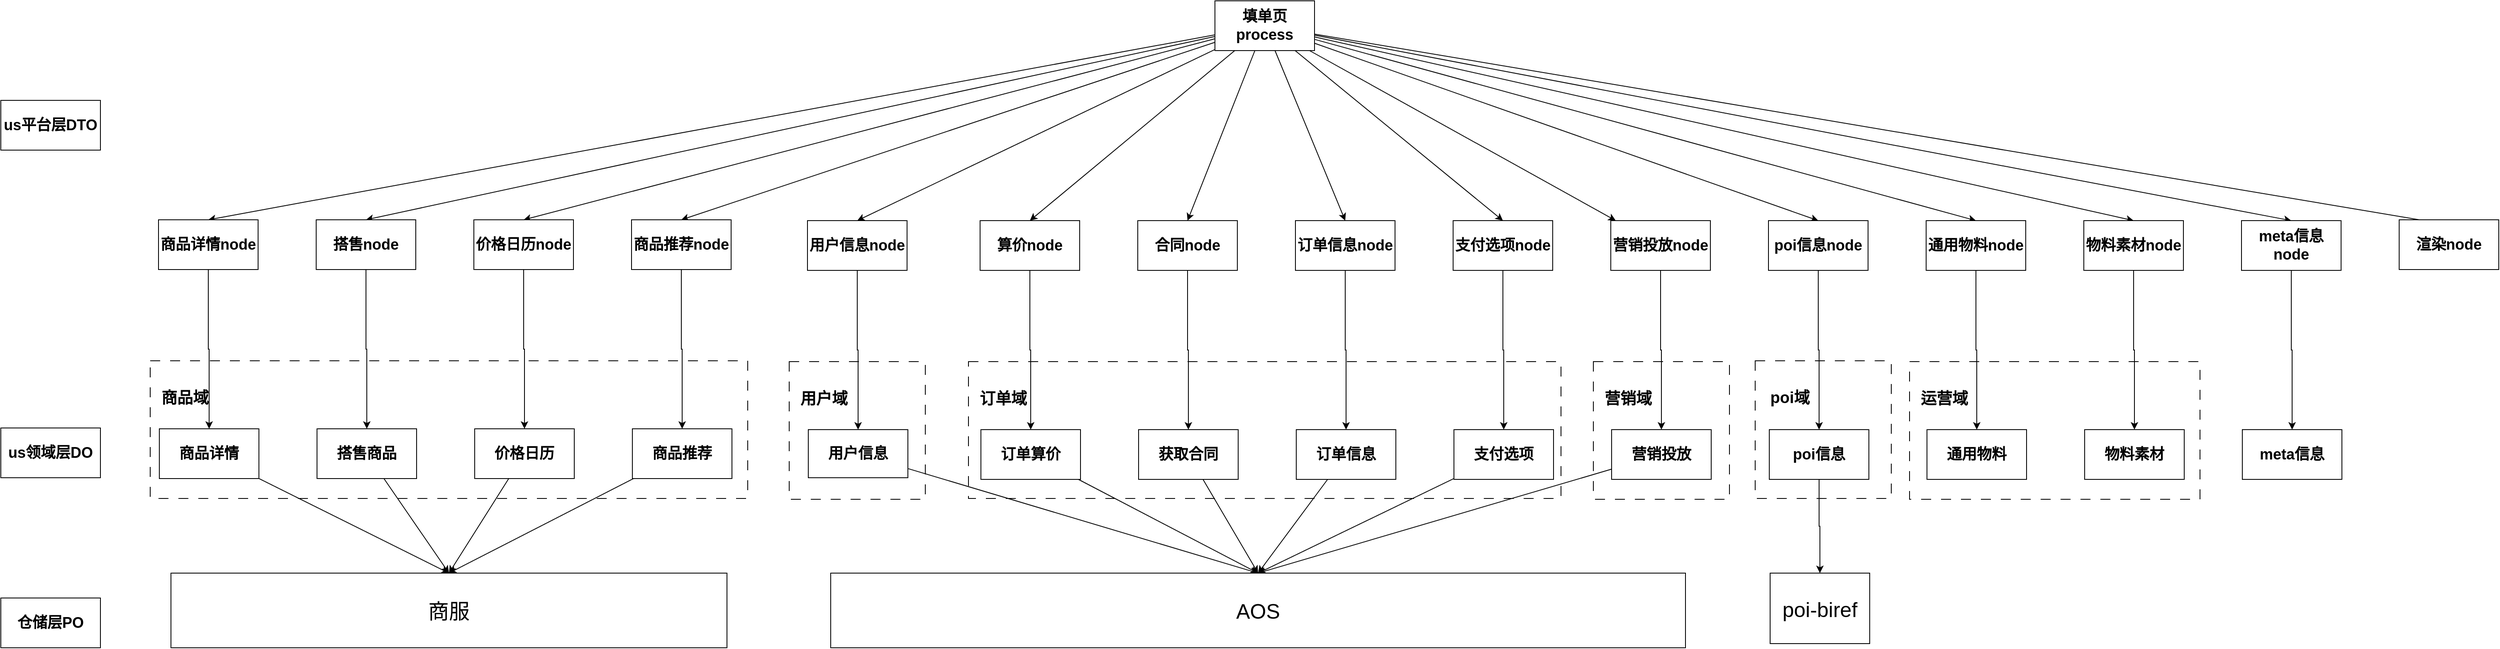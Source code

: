 <mxfile version="21.7.5" type="github">
  <diagram name="第 1 页" id="FwGZYvPx543RuP_go60c">
    <mxGraphModel dx="2879" dy="1308" grid="1" gridSize="10" guides="1" tooltips="1" connect="1" arrows="1" fold="1" page="1" pageScale="1" pageWidth="827" pageHeight="1169" math="0" shadow="0">
      <root>
        <mxCell id="0" />
        <mxCell id="1" parent="0" />
        <mxCell id="jKuNHAU3vLXtjjAw8VPT-43" value="" style="rounded=0;whiteSpace=wrap;html=1;strokeColor=default;dashed=1;dashPattern=12 12;" vertex="1" parent="1">
          <mxGeometry x="2090" y="695" width="350" height="166" as="geometry" />
        </mxCell>
        <mxCell id="jKuNHAU3vLXtjjAw8VPT-44" value="运营域" style="text;strokeColor=none;align=center;fillColor=none;html=1;verticalAlign=middle;whiteSpace=wrap;rounded=0;fontSize=19;fontStyle=1" vertex="1" parent="1">
          <mxGeometry x="2102" y="725" width="60" height="30" as="geometry" />
        </mxCell>
        <mxCell id="jKuNHAU3vLXtjjAw8VPT-40" value="" style="rounded=0;whiteSpace=wrap;html=1;strokeColor=default;dashed=1;dashPattern=12 12;" vertex="1" parent="1">
          <mxGeometry x="1904" y="694" width="164" height="166" as="geometry" />
        </mxCell>
        <mxCell id="jKuNHAU3vLXtjjAw8VPT-41" value="poi域" style="text;strokeColor=none;align=center;fillColor=none;html=1;verticalAlign=middle;whiteSpace=wrap;rounded=0;fontSize=19;fontStyle=1" vertex="1" parent="1">
          <mxGeometry x="1916" y="724" width="60" height="30" as="geometry" />
        </mxCell>
        <mxCell id="jKuNHAU3vLXtjjAw8VPT-38" value="" style="rounded=0;whiteSpace=wrap;html=1;strokeColor=default;dashed=1;dashPattern=12 12;" vertex="1" parent="1">
          <mxGeometry x="1709" y="695" width="164" height="166" as="geometry" />
        </mxCell>
        <mxCell id="jKuNHAU3vLXtjjAw8VPT-39" value="营销域" style="text;strokeColor=none;align=center;fillColor=none;html=1;verticalAlign=middle;whiteSpace=wrap;rounded=0;fontSize=19;fontStyle=1" vertex="1" parent="1">
          <mxGeometry x="1721" y="725" width="60" height="30" as="geometry" />
        </mxCell>
        <mxCell id="jKuNHAU3vLXtjjAw8VPT-36" value="" style="rounded=0;whiteSpace=wrap;html=1;strokeColor=default;dashed=1;dashPattern=12 12;" vertex="1" parent="1">
          <mxGeometry x="956" y="695" width="714" height="165" as="geometry" />
        </mxCell>
        <mxCell id="jKuNHAU3vLXtjjAw8VPT-37" value="订单域" style="text;strokeColor=none;align=center;fillColor=none;html=1;verticalAlign=middle;whiteSpace=wrap;rounded=0;fontSize=19;fontStyle=1" vertex="1" parent="1">
          <mxGeometry x="968" y="725" width="60" height="30" as="geometry" />
        </mxCell>
        <mxCell id="jKuNHAU3vLXtjjAw8VPT-34" value="" style="rounded=0;whiteSpace=wrap;html=1;strokeColor=default;dashed=1;dashPattern=12 12;" vertex="1" parent="1">
          <mxGeometry x="-30" y="694" width="720" height="166" as="geometry" />
        </mxCell>
        <mxCell id="jKuNHAU3vLXtjjAw8VPT-35" value="商品域" style="text;strokeColor=none;align=center;fillColor=none;html=1;verticalAlign=middle;whiteSpace=wrap;rounded=0;fontSize=19;fontStyle=1" vertex="1" parent="1">
          <mxGeometry x="-18" y="724" width="60" height="30" as="geometry" />
        </mxCell>
        <mxCell id="jKuNHAU3vLXtjjAw8VPT-31" value="" style="rounded=0;whiteSpace=wrap;html=1;strokeColor=default;dashed=1;dashPattern=12 12;" vertex="1" parent="1">
          <mxGeometry x="740" y="695" width="164" height="166" as="geometry" />
        </mxCell>
        <mxCell id="jKuNHAU3vLXtjjAw8VPT-54" style="rounded=0;orthogonalLoop=1;jettySize=auto;html=1;entryX=0.5;entryY=0;entryDx=0;entryDy=0;" edge="1" parent="1" source="ANIIl0F2oqM_aH0Y1HIA-1" target="ANIIl0F2oqM_aH0Y1HIA-3">
          <mxGeometry relative="1" as="geometry" />
        </mxCell>
        <mxCell id="jKuNHAU3vLXtjjAw8VPT-55" style="rounded=0;orthogonalLoop=1;jettySize=auto;html=1;entryX=0.5;entryY=0;entryDx=0;entryDy=0;" edge="1" parent="1" source="ANIIl0F2oqM_aH0Y1HIA-1" target="ANIIl0F2oqM_aH0Y1HIA-4">
          <mxGeometry relative="1" as="geometry" />
        </mxCell>
        <mxCell id="jKuNHAU3vLXtjjAw8VPT-56" style="rounded=0;orthogonalLoop=1;jettySize=auto;html=1;entryX=0.5;entryY=0;entryDx=0;entryDy=0;" edge="1" parent="1" source="ANIIl0F2oqM_aH0Y1HIA-1" target="ANIIl0F2oqM_aH0Y1HIA-6">
          <mxGeometry relative="1" as="geometry" />
        </mxCell>
        <mxCell id="jKuNHAU3vLXtjjAw8VPT-57" style="rounded=0;orthogonalLoop=1;jettySize=auto;html=1;entryX=0.5;entryY=0;entryDx=0;entryDy=0;" edge="1" parent="1" source="ANIIl0F2oqM_aH0Y1HIA-1" target="jKuNHAU3vLXtjjAw8VPT-4">
          <mxGeometry relative="1" as="geometry" />
        </mxCell>
        <mxCell id="jKuNHAU3vLXtjjAw8VPT-58" style="rounded=0;orthogonalLoop=1;jettySize=auto;html=1;entryX=0.5;entryY=0;entryDx=0;entryDy=0;" edge="1" parent="1" source="ANIIl0F2oqM_aH0Y1HIA-1" target="ANIIl0F2oqM_aH0Y1HIA-2">
          <mxGeometry relative="1" as="geometry" />
        </mxCell>
        <mxCell id="jKuNHAU3vLXtjjAw8VPT-59" style="rounded=0;orthogonalLoop=1;jettySize=auto;html=1;entryX=0.5;entryY=0;entryDx=0;entryDy=0;" edge="1" parent="1" source="ANIIl0F2oqM_aH0Y1HIA-1" target="ANIIl0F2oqM_aH0Y1HIA-5">
          <mxGeometry relative="1" as="geometry" />
        </mxCell>
        <mxCell id="jKuNHAU3vLXtjjAw8VPT-60" style="rounded=0;orthogonalLoop=1;jettySize=auto;html=1;entryX=0.5;entryY=0;entryDx=0;entryDy=0;" edge="1" parent="1" source="ANIIl0F2oqM_aH0Y1HIA-1" target="ANIIl0F2oqM_aH0Y1HIA-7">
          <mxGeometry relative="1" as="geometry" />
        </mxCell>
        <mxCell id="jKuNHAU3vLXtjjAw8VPT-61" style="rounded=0;orthogonalLoop=1;jettySize=auto;html=1;entryX=0.5;entryY=0;entryDx=0;entryDy=0;" edge="1" parent="1" source="ANIIl0F2oqM_aH0Y1HIA-1" target="jKuNHAU3vLXtjjAw8VPT-1">
          <mxGeometry relative="1" as="geometry" />
        </mxCell>
        <mxCell id="jKuNHAU3vLXtjjAw8VPT-62" style="rounded=0;orthogonalLoop=1;jettySize=auto;html=1;entryX=0.5;entryY=0;entryDx=0;entryDy=0;" edge="1" parent="1" source="ANIIl0F2oqM_aH0Y1HIA-1" target="jKuNHAU3vLXtjjAw8VPT-8">
          <mxGeometry relative="1" as="geometry" />
        </mxCell>
        <mxCell id="jKuNHAU3vLXtjjAw8VPT-63" style="rounded=0;orthogonalLoop=1;jettySize=auto;html=1;" edge="1" parent="1" source="ANIIl0F2oqM_aH0Y1HIA-1" target="jKuNHAU3vLXtjjAw8VPT-3">
          <mxGeometry relative="1" as="geometry" />
        </mxCell>
        <mxCell id="jKuNHAU3vLXtjjAw8VPT-64" style="rounded=0;orthogonalLoop=1;jettySize=auto;html=1;entryX=0.5;entryY=0;entryDx=0;entryDy=0;" edge="1" parent="1" source="ANIIl0F2oqM_aH0Y1HIA-1" target="jKuNHAU3vLXtjjAw8VPT-2">
          <mxGeometry relative="1" as="geometry">
            <mxPoint x="1910" y="500" as="targetPoint" />
          </mxGeometry>
        </mxCell>
        <mxCell id="jKuNHAU3vLXtjjAw8VPT-65" style="rounded=0;orthogonalLoop=1;jettySize=auto;html=1;entryX=0.5;entryY=0;entryDx=0;entryDy=0;" edge="1" parent="1" source="ANIIl0F2oqM_aH0Y1HIA-1" target="jKuNHAU3vLXtjjAw8VPT-5">
          <mxGeometry relative="1" as="geometry" />
        </mxCell>
        <mxCell id="jKuNHAU3vLXtjjAw8VPT-66" style="rounded=0;orthogonalLoop=1;jettySize=auto;html=1;entryX=0.5;entryY=0;entryDx=0;entryDy=0;" edge="1" parent="1" source="ANIIl0F2oqM_aH0Y1HIA-1" target="jKuNHAU3vLXtjjAw8VPT-6">
          <mxGeometry relative="1" as="geometry" />
        </mxCell>
        <mxCell id="jKuNHAU3vLXtjjAw8VPT-67" style="rounded=0;orthogonalLoop=1;jettySize=auto;html=1;entryX=0.5;entryY=0;entryDx=0;entryDy=0;" edge="1" parent="1" source="ANIIl0F2oqM_aH0Y1HIA-1" target="jKuNHAU3vLXtjjAw8VPT-7">
          <mxGeometry relative="1" as="geometry" />
        </mxCell>
        <mxCell id="jKuNHAU3vLXtjjAw8VPT-68" style="rounded=0;orthogonalLoop=1;jettySize=auto;html=1;" edge="1" parent="1" source="ANIIl0F2oqM_aH0Y1HIA-1">
          <mxGeometry relative="1" as="geometry">
            <mxPoint x="2740" y="530" as="targetPoint" />
          </mxGeometry>
        </mxCell>
        <mxCell id="ANIIl0F2oqM_aH0Y1HIA-1" value="&lt;font style=&quot;font-size: 18px;&quot;&gt;填单页process&lt;/font&gt;" style="rounded=0;whiteSpace=wrap;html=1;fontSize=18;fontStyle=1" parent="1" vertex="1">
          <mxGeometry x="1253" y="260" width="120" height="60" as="geometry" />
        </mxCell>
        <mxCell id="jKuNHAU3vLXtjjAw8VPT-73" style="edgeStyle=orthogonalEdgeStyle;rounded=0;orthogonalLoop=1;jettySize=auto;html=1;entryX=0.5;entryY=0;entryDx=0;entryDy=0;" edge="1" parent="1" source="ANIIl0F2oqM_aH0Y1HIA-2" target="jKuNHAU3vLXtjjAw8VPT-16">
          <mxGeometry relative="1" as="geometry" />
        </mxCell>
        <mxCell id="ANIIl0F2oqM_aH0Y1HIA-2" value="&lt;font style=&quot;font-size: 18px;&quot;&gt;用户信息node&lt;/font&gt;" style="rounded=0;whiteSpace=wrap;html=1;fontSize=18;fontStyle=1" parent="1" vertex="1">
          <mxGeometry x="762" y="525" width="120" height="60" as="geometry" />
        </mxCell>
        <mxCell id="jKuNHAU3vLXtjjAw8VPT-69" style="edgeStyle=orthogonalEdgeStyle;rounded=0;orthogonalLoop=1;jettySize=auto;html=1;entryX=0.5;entryY=0;entryDx=0;entryDy=0;" edge="1" parent="1" source="ANIIl0F2oqM_aH0Y1HIA-3" target="jKuNHAU3vLXtjjAw8VPT-17">
          <mxGeometry relative="1" as="geometry" />
        </mxCell>
        <mxCell id="ANIIl0F2oqM_aH0Y1HIA-3" value="&lt;font style=&quot;font-size: 18px;&quot;&gt;商品详情node&lt;/font&gt;" style="rounded=0;whiteSpace=wrap;html=1;fontSize=18;fontStyle=1" parent="1" vertex="1">
          <mxGeometry x="-20" y="524" width="120" height="60" as="geometry" />
        </mxCell>
        <mxCell id="jKuNHAU3vLXtjjAw8VPT-70" style="edgeStyle=orthogonalEdgeStyle;rounded=0;orthogonalLoop=1;jettySize=auto;html=1;entryX=0.5;entryY=0;entryDx=0;entryDy=0;" edge="1" parent="1" source="ANIIl0F2oqM_aH0Y1HIA-4" target="jKuNHAU3vLXtjjAw8VPT-18">
          <mxGeometry relative="1" as="geometry" />
        </mxCell>
        <mxCell id="ANIIl0F2oqM_aH0Y1HIA-4" value="&lt;font style=&quot;font-size: 18px;&quot;&gt;搭售node&lt;/font&gt;" style="rounded=0;whiteSpace=wrap;html=1;fontSize=18;fontStyle=1" parent="1" vertex="1">
          <mxGeometry x="170" y="524" width="120" height="60" as="geometry" />
        </mxCell>
        <mxCell id="jKuNHAU3vLXtjjAw8VPT-74" style="edgeStyle=orthogonalEdgeStyle;rounded=0;orthogonalLoop=1;jettySize=auto;html=1;entryX=0.5;entryY=0;entryDx=0;entryDy=0;" edge="1" parent="1" source="ANIIl0F2oqM_aH0Y1HIA-5" target="jKuNHAU3vLXtjjAw8VPT-19">
          <mxGeometry relative="1" as="geometry" />
        </mxCell>
        <mxCell id="ANIIl0F2oqM_aH0Y1HIA-5" value="&lt;font style=&quot;font-size: 18px;&quot;&gt;算价node&lt;/font&gt;" style="rounded=0;whiteSpace=wrap;html=1;fontSize=18;fontStyle=1" parent="1" vertex="1">
          <mxGeometry x="970" y="525" width="120" height="60" as="geometry" />
        </mxCell>
        <mxCell id="jKuNHAU3vLXtjjAw8VPT-71" style="edgeStyle=orthogonalEdgeStyle;rounded=0;orthogonalLoop=1;jettySize=auto;html=1;entryX=0.5;entryY=0;entryDx=0;entryDy=0;" edge="1" parent="1" source="ANIIl0F2oqM_aH0Y1HIA-6" target="jKuNHAU3vLXtjjAw8VPT-20">
          <mxGeometry relative="1" as="geometry" />
        </mxCell>
        <mxCell id="ANIIl0F2oqM_aH0Y1HIA-6" value="&lt;font style=&quot;font-size: 18px;&quot;&gt;价格日历node&lt;/font&gt;" style="rounded=0;whiteSpace=wrap;html=1;fontSize=18;fontStyle=1" parent="1" vertex="1">
          <mxGeometry x="360" y="524" width="120" height="60" as="geometry" />
        </mxCell>
        <mxCell id="jKuNHAU3vLXtjjAw8VPT-75" style="edgeStyle=orthogonalEdgeStyle;rounded=0;orthogonalLoop=1;jettySize=auto;html=1;entryX=0.5;entryY=0;entryDx=0;entryDy=0;" edge="1" parent="1" source="ANIIl0F2oqM_aH0Y1HIA-7" target="jKuNHAU3vLXtjjAw8VPT-21">
          <mxGeometry relative="1" as="geometry" />
        </mxCell>
        <mxCell id="ANIIl0F2oqM_aH0Y1HIA-7" value="&lt;font style=&quot;font-size: 18px;&quot;&gt;合同node&lt;/font&gt;" style="rounded=0;whiteSpace=wrap;html=1;fontSize=18;fontStyle=1" parent="1" vertex="1">
          <mxGeometry x="1160" y="525" width="120" height="60" as="geometry" />
        </mxCell>
        <mxCell id="jKuNHAU3vLXtjjAw8VPT-76" style="edgeStyle=orthogonalEdgeStyle;rounded=0;orthogonalLoop=1;jettySize=auto;html=1;entryX=0.5;entryY=0;entryDx=0;entryDy=0;" edge="1" parent="1" source="jKuNHAU3vLXtjjAw8VPT-1" target="jKuNHAU3vLXtjjAw8VPT-22">
          <mxGeometry relative="1" as="geometry" />
        </mxCell>
        <mxCell id="jKuNHAU3vLXtjjAw8VPT-1" value="&lt;font style=&quot;font-size: 18px;&quot;&gt;订单信息node&lt;/font&gt;" style="rounded=0;whiteSpace=wrap;html=1;fontSize=18;fontStyle=1" vertex="1" parent="1">
          <mxGeometry x="1350" y="525" width="120" height="60" as="geometry" />
        </mxCell>
        <mxCell id="jKuNHAU3vLXtjjAw8VPT-79" style="edgeStyle=orthogonalEdgeStyle;rounded=0;orthogonalLoop=1;jettySize=auto;html=1;" edge="1" parent="1" source="jKuNHAU3vLXtjjAw8VPT-2" target="jKuNHAU3vLXtjjAw8VPT-23">
          <mxGeometry relative="1" as="geometry" />
        </mxCell>
        <mxCell id="jKuNHAU3vLXtjjAw8VPT-2" value="&lt;font style=&quot;font-size: 18px;&quot;&gt;poi信息node&lt;/font&gt;" style="rounded=0;whiteSpace=wrap;html=1;fontSize=18;fontStyle=1" vertex="1" parent="1">
          <mxGeometry x="1920" y="525" width="120" height="60" as="geometry" />
        </mxCell>
        <mxCell id="jKuNHAU3vLXtjjAw8VPT-78" style="edgeStyle=orthogonalEdgeStyle;rounded=0;orthogonalLoop=1;jettySize=auto;html=1;entryX=0.5;entryY=0;entryDx=0;entryDy=0;" edge="1" parent="1" source="jKuNHAU3vLXtjjAw8VPT-3" target="jKuNHAU3vLXtjjAw8VPT-24">
          <mxGeometry relative="1" as="geometry" />
        </mxCell>
        <mxCell id="jKuNHAU3vLXtjjAw8VPT-3" value="&lt;font style=&quot;font-size: 18px;&quot;&gt;营销投放node&lt;/font&gt;" style="rounded=0;whiteSpace=wrap;html=1;fontSize=18;fontStyle=1" vertex="1" parent="1">
          <mxGeometry x="1730" y="525" width="120" height="60" as="geometry" />
        </mxCell>
        <mxCell id="jKuNHAU3vLXtjjAw8VPT-72" style="edgeStyle=orthogonalEdgeStyle;rounded=0;orthogonalLoop=1;jettySize=auto;html=1;entryX=0.5;entryY=0;entryDx=0;entryDy=0;" edge="1" parent="1" source="jKuNHAU3vLXtjjAw8VPT-4" target="jKuNHAU3vLXtjjAw8VPT-25">
          <mxGeometry relative="1" as="geometry" />
        </mxCell>
        <mxCell id="jKuNHAU3vLXtjjAw8VPT-4" value="&lt;font style=&quot;font-size: 18px;&quot;&gt;商品推荐node&lt;/font&gt;" style="rounded=0;whiteSpace=wrap;html=1;fontSize=18;fontStyle=1" vertex="1" parent="1">
          <mxGeometry x="550" y="524" width="120" height="60" as="geometry" />
        </mxCell>
        <mxCell id="jKuNHAU3vLXtjjAw8VPT-80" style="edgeStyle=orthogonalEdgeStyle;rounded=0;orthogonalLoop=1;jettySize=auto;html=1;" edge="1" parent="1" source="jKuNHAU3vLXtjjAw8VPT-5" target="jKuNHAU3vLXtjjAw8VPT-26">
          <mxGeometry relative="1" as="geometry" />
        </mxCell>
        <mxCell id="jKuNHAU3vLXtjjAw8VPT-5" value="&lt;font style=&quot;font-size: 18px;&quot;&gt;通用物料node&lt;/font&gt;" style="rounded=0;whiteSpace=wrap;html=1;fontSize=18;fontStyle=1" vertex="1" parent="1">
          <mxGeometry x="2110" y="525" width="120" height="60" as="geometry" />
        </mxCell>
        <mxCell id="jKuNHAU3vLXtjjAw8VPT-81" style="edgeStyle=orthogonalEdgeStyle;rounded=0;orthogonalLoop=1;jettySize=auto;html=1;entryX=0.5;entryY=0;entryDx=0;entryDy=0;" edge="1" parent="1" source="jKuNHAU3vLXtjjAw8VPT-6" target="jKuNHAU3vLXtjjAw8VPT-27">
          <mxGeometry relative="1" as="geometry" />
        </mxCell>
        <mxCell id="jKuNHAU3vLXtjjAw8VPT-6" value="&lt;font style=&quot;font-size: 18px;&quot;&gt;物料素材node&lt;/font&gt;" style="rounded=0;whiteSpace=wrap;html=1;fontSize=18;fontStyle=1" vertex="1" parent="1">
          <mxGeometry x="2300" y="525" width="120" height="60" as="geometry" />
        </mxCell>
        <mxCell id="jKuNHAU3vLXtjjAw8VPT-82" style="edgeStyle=orthogonalEdgeStyle;rounded=0;orthogonalLoop=1;jettySize=auto;html=1;entryX=0.5;entryY=0;entryDx=0;entryDy=0;" edge="1" parent="1" source="jKuNHAU3vLXtjjAw8VPT-7" target="jKuNHAU3vLXtjjAw8VPT-28">
          <mxGeometry relative="1" as="geometry" />
        </mxCell>
        <mxCell id="jKuNHAU3vLXtjjAw8VPT-7" value="&lt;font style=&quot;font-size: 18px;&quot;&gt;meta信息node&lt;/font&gt;" style="rounded=0;whiteSpace=wrap;html=1;fontSize=18;fontStyle=1" vertex="1" parent="1">
          <mxGeometry x="2490" y="525" width="120" height="60" as="geometry" />
        </mxCell>
        <mxCell id="jKuNHAU3vLXtjjAw8VPT-77" style="edgeStyle=orthogonalEdgeStyle;rounded=0;orthogonalLoop=1;jettySize=auto;html=1;entryX=0.5;entryY=0;entryDx=0;entryDy=0;" edge="1" parent="1" source="jKuNHAU3vLXtjjAw8VPT-8" target="jKuNHAU3vLXtjjAw8VPT-29">
          <mxGeometry relative="1" as="geometry" />
        </mxCell>
        <mxCell id="jKuNHAU3vLXtjjAw8VPT-8" value="&lt;font style=&quot;font-size: 18px;&quot;&gt;支付选项node&lt;/font&gt;" style="rounded=0;whiteSpace=wrap;html=1;fontSize=18;fontStyle=1" vertex="1" parent="1">
          <mxGeometry x="1540" y="525" width="120" height="60" as="geometry" />
        </mxCell>
        <mxCell id="jKuNHAU3vLXtjjAw8VPT-10" value="&lt;font style=&quot;font-size: 18px;&quot;&gt;渲染node&lt;/font&gt;" style="rounded=0;whiteSpace=wrap;html=1;fontSize=18;fontStyle=1" vertex="1" parent="1">
          <mxGeometry x="2680" y="524" width="120" height="60" as="geometry" />
        </mxCell>
        <mxCell id="jKuNHAU3vLXtjjAw8VPT-11" value="&lt;font style=&quot;font-size: 18px;&quot;&gt;us平台层DTO&lt;/font&gt;" style="rounded=0;whiteSpace=wrap;html=1;fontSize=18;fontStyle=1" vertex="1" parent="1">
          <mxGeometry x="-210" y="380" width="120" height="60" as="geometry" />
        </mxCell>
        <mxCell id="jKuNHAU3vLXtjjAw8VPT-87" style="rounded=0;orthogonalLoop=1;jettySize=auto;html=1;entryX=0.5;entryY=0;entryDx=0;entryDy=0;" edge="1" parent="1" source="jKuNHAU3vLXtjjAw8VPT-16" target="jKuNHAU3vLXtjjAw8VPT-46">
          <mxGeometry relative="1" as="geometry" />
        </mxCell>
        <mxCell id="jKuNHAU3vLXtjjAw8VPT-16" value="&lt;font style=&quot;font-size: 18px;&quot;&gt;用户信息&lt;/font&gt;" style="rounded=0;whiteSpace=wrap;html=1;fontSize=18;fontStyle=1" vertex="1" parent="1">
          <mxGeometry x="763" y="777" width="120" height="58" as="geometry" />
        </mxCell>
        <mxCell id="jKuNHAU3vLXtjjAw8VPT-83" style="rounded=0;orthogonalLoop=1;jettySize=auto;html=1;entryX=0.5;entryY=0;entryDx=0;entryDy=0;" edge="1" parent="1" source="jKuNHAU3vLXtjjAw8VPT-17" target="jKuNHAU3vLXtjjAw8VPT-45">
          <mxGeometry relative="1" as="geometry" />
        </mxCell>
        <mxCell id="jKuNHAU3vLXtjjAw8VPT-17" value="&lt;font style=&quot;font-size: 18px;&quot;&gt;商品详情&lt;/font&gt;" style="rounded=0;whiteSpace=wrap;html=1;fontSize=18;fontStyle=1" vertex="1" parent="1">
          <mxGeometry x="-19" y="776" width="120" height="60" as="geometry" />
        </mxCell>
        <mxCell id="jKuNHAU3vLXtjjAw8VPT-85" style="rounded=0;orthogonalLoop=1;jettySize=auto;html=1;entryX=0.5;entryY=0;entryDx=0;entryDy=0;" edge="1" parent="1" source="jKuNHAU3vLXtjjAw8VPT-18" target="jKuNHAU3vLXtjjAw8VPT-45">
          <mxGeometry relative="1" as="geometry" />
        </mxCell>
        <mxCell id="jKuNHAU3vLXtjjAw8VPT-18" value="&lt;font style=&quot;font-size: 18px;&quot;&gt;搭售商品&lt;/font&gt;" style="rounded=0;whiteSpace=wrap;html=1;fontSize=18;fontStyle=1" vertex="1" parent="1">
          <mxGeometry x="171" y="776" width="120" height="60" as="geometry" />
        </mxCell>
        <mxCell id="jKuNHAU3vLXtjjAw8VPT-88" style="rounded=0;orthogonalLoop=1;jettySize=auto;html=1;entryX=0.5;entryY=0;entryDx=0;entryDy=0;" edge="1" parent="1" source="jKuNHAU3vLXtjjAw8VPT-19" target="jKuNHAU3vLXtjjAw8VPT-46">
          <mxGeometry relative="1" as="geometry" />
        </mxCell>
        <mxCell id="jKuNHAU3vLXtjjAw8VPT-19" value="&lt;font style=&quot;font-size: 18px;&quot;&gt;订单算价&lt;/font&gt;" style="rounded=0;whiteSpace=wrap;html=1;fontSize=18;fontStyle=1" vertex="1" parent="1">
          <mxGeometry x="971" y="777" width="120" height="60" as="geometry" />
        </mxCell>
        <mxCell id="jKuNHAU3vLXtjjAw8VPT-86" style="rounded=0;orthogonalLoop=1;jettySize=auto;html=1;entryX=0.5;entryY=0;entryDx=0;entryDy=0;" edge="1" parent="1" source="jKuNHAU3vLXtjjAw8VPT-20" target="jKuNHAU3vLXtjjAw8VPT-45">
          <mxGeometry relative="1" as="geometry" />
        </mxCell>
        <mxCell id="jKuNHAU3vLXtjjAw8VPT-20" value="&lt;font style=&quot;font-size: 18px;&quot;&gt;价格日历&lt;/font&gt;" style="rounded=0;whiteSpace=wrap;html=1;fontSize=18;fontStyle=1" vertex="1" parent="1">
          <mxGeometry x="361" y="776" width="120" height="60" as="geometry" />
        </mxCell>
        <mxCell id="jKuNHAU3vLXtjjAw8VPT-89" style="rounded=0;orthogonalLoop=1;jettySize=auto;html=1;entryX=0.5;entryY=0;entryDx=0;entryDy=0;" edge="1" parent="1" source="jKuNHAU3vLXtjjAw8VPT-21" target="jKuNHAU3vLXtjjAw8VPT-46">
          <mxGeometry relative="1" as="geometry" />
        </mxCell>
        <mxCell id="jKuNHAU3vLXtjjAw8VPT-21" value="&lt;font style=&quot;font-size: 18px;&quot;&gt;获取合同&lt;/font&gt;" style="rounded=0;whiteSpace=wrap;html=1;fontSize=18;fontStyle=1" vertex="1" parent="1">
          <mxGeometry x="1161" y="777" width="120" height="60" as="geometry" />
        </mxCell>
        <mxCell id="jKuNHAU3vLXtjjAw8VPT-90" style="rounded=0;orthogonalLoop=1;jettySize=auto;html=1;entryX=0.5;entryY=0;entryDx=0;entryDy=0;" edge="1" parent="1" source="jKuNHAU3vLXtjjAw8VPT-22" target="jKuNHAU3vLXtjjAw8VPT-46">
          <mxGeometry relative="1" as="geometry" />
        </mxCell>
        <mxCell id="jKuNHAU3vLXtjjAw8VPT-22" value="&lt;font style=&quot;font-size: 18px;&quot;&gt;订单信息&lt;/font&gt;" style="rounded=0;whiteSpace=wrap;html=1;fontSize=18;fontStyle=1" vertex="1" parent="1">
          <mxGeometry x="1351" y="777" width="120" height="60" as="geometry" />
        </mxCell>
        <mxCell id="jKuNHAU3vLXtjjAw8VPT-93" style="edgeStyle=orthogonalEdgeStyle;rounded=0;orthogonalLoop=1;jettySize=auto;html=1;entryX=0.5;entryY=0;entryDx=0;entryDy=0;" edge="1" parent="1" source="jKuNHAU3vLXtjjAw8VPT-23" target="jKuNHAU3vLXtjjAw8VPT-47">
          <mxGeometry relative="1" as="geometry" />
        </mxCell>
        <mxCell id="jKuNHAU3vLXtjjAw8VPT-23" value="&lt;font style=&quot;font-size: 18px;&quot;&gt;poi信息&lt;/font&gt;" style="rounded=0;whiteSpace=wrap;html=1;fontSize=18;fontStyle=1" vertex="1" parent="1">
          <mxGeometry x="1921" y="777" width="120" height="60" as="geometry" />
        </mxCell>
        <mxCell id="jKuNHAU3vLXtjjAw8VPT-92" style="rounded=0;orthogonalLoop=1;jettySize=auto;html=1;entryX=0.5;entryY=0;entryDx=0;entryDy=0;" edge="1" parent="1" source="jKuNHAU3vLXtjjAw8VPT-24" target="jKuNHAU3vLXtjjAw8VPT-46">
          <mxGeometry relative="1" as="geometry" />
        </mxCell>
        <mxCell id="jKuNHAU3vLXtjjAw8VPT-24" value="&lt;font style=&quot;font-size: 18px;&quot;&gt;营销投放&lt;/font&gt;" style="rounded=0;whiteSpace=wrap;html=1;fontSize=18;fontStyle=1" vertex="1" parent="1">
          <mxGeometry x="1731" y="777" width="120" height="60" as="geometry" />
        </mxCell>
        <mxCell id="jKuNHAU3vLXtjjAw8VPT-84" style="rounded=0;orthogonalLoop=1;jettySize=auto;html=1;entryX=0.5;entryY=0;entryDx=0;entryDy=0;" edge="1" parent="1" source="jKuNHAU3vLXtjjAw8VPT-25" target="jKuNHAU3vLXtjjAw8VPT-45">
          <mxGeometry relative="1" as="geometry" />
        </mxCell>
        <mxCell id="jKuNHAU3vLXtjjAw8VPT-25" value="&lt;font style=&quot;font-size: 18px;&quot;&gt;商品推荐&lt;/font&gt;" style="rounded=0;whiteSpace=wrap;html=1;fontSize=18;fontStyle=1" vertex="1" parent="1">
          <mxGeometry x="551" y="776" width="120" height="60" as="geometry" />
        </mxCell>
        <mxCell id="jKuNHAU3vLXtjjAw8VPT-26" value="&lt;font style=&quot;font-size: 18px;&quot;&gt;通用物料&lt;/font&gt;" style="rounded=0;whiteSpace=wrap;html=1;fontSize=18;fontStyle=1" vertex="1" parent="1">
          <mxGeometry x="2111" y="777" width="120" height="60" as="geometry" />
        </mxCell>
        <mxCell id="jKuNHAU3vLXtjjAw8VPT-27" value="&lt;font style=&quot;font-size: 18px;&quot;&gt;物料素材&lt;/font&gt;" style="rounded=0;whiteSpace=wrap;html=1;fontSize=18;fontStyle=1" vertex="1" parent="1">
          <mxGeometry x="2301" y="777" width="120" height="60" as="geometry" />
        </mxCell>
        <mxCell id="jKuNHAU3vLXtjjAw8VPT-28" value="&lt;font style=&quot;font-size: 18px;&quot;&gt;meta信息&lt;/font&gt;" style="rounded=0;whiteSpace=wrap;html=1;fontSize=18;fontStyle=1" vertex="1" parent="1">
          <mxGeometry x="2491" y="777" width="120" height="60" as="geometry" />
        </mxCell>
        <mxCell id="jKuNHAU3vLXtjjAw8VPT-91" style="rounded=0;orthogonalLoop=1;jettySize=auto;html=1;entryX=0.5;entryY=0;entryDx=0;entryDy=0;" edge="1" parent="1" source="jKuNHAU3vLXtjjAw8VPT-29" target="jKuNHAU3vLXtjjAw8VPT-46">
          <mxGeometry relative="1" as="geometry" />
        </mxCell>
        <mxCell id="jKuNHAU3vLXtjjAw8VPT-29" value="&lt;font style=&quot;font-size: 18px;&quot;&gt;支付选项&lt;/font&gt;" style="rounded=0;whiteSpace=wrap;html=1;fontSize=18;fontStyle=1" vertex="1" parent="1">
          <mxGeometry x="1541" y="777" width="120" height="60" as="geometry" />
        </mxCell>
        <mxCell id="jKuNHAU3vLXtjjAw8VPT-32" value="用户域" style="text;strokeColor=none;align=center;fillColor=none;html=1;verticalAlign=middle;whiteSpace=wrap;rounded=0;fontSize=19;fontStyle=1" vertex="1" parent="1">
          <mxGeometry x="752" y="725" width="60" height="30" as="geometry" />
        </mxCell>
        <mxCell id="jKuNHAU3vLXtjjAw8VPT-45" value="商服" style="rounded=0;whiteSpace=wrap;html=1;fontSize=25;" vertex="1" parent="1">
          <mxGeometry x="-5" y="950" width="670" height="90" as="geometry" />
        </mxCell>
        <mxCell id="jKuNHAU3vLXtjjAw8VPT-46" value="AOS" style="rounded=0;whiteSpace=wrap;html=1;fontSize=25;" vertex="1" parent="1">
          <mxGeometry x="790" y="950" width="1030" height="90" as="geometry" />
        </mxCell>
        <mxCell id="jKuNHAU3vLXtjjAw8VPT-47" value="poi-biref" style="rounded=0;whiteSpace=wrap;html=1;fontSize=25;" vertex="1" parent="1">
          <mxGeometry x="1922" y="950" width="120" height="85" as="geometry" />
        </mxCell>
        <mxCell id="jKuNHAU3vLXtjjAw8VPT-48" value="us领域层DO" style="rounded=0;whiteSpace=wrap;html=1;fontSize=18;fontStyle=1" vertex="1" parent="1">
          <mxGeometry x="-210" y="775" width="120" height="60" as="geometry" />
        </mxCell>
        <mxCell id="jKuNHAU3vLXtjjAw8VPT-49" value="仓储层PO" style="rounded=0;whiteSpace=wrap;html=1;fontSize=18;fontStyle=1" vertex="1" parent="1">
          <mxGeometry x="-210" y="980" width="120" height="60" as="geometry" />
        </mxCell>
      </root>
    </mxGraphModel>
  </diagram>
</mxfile>
